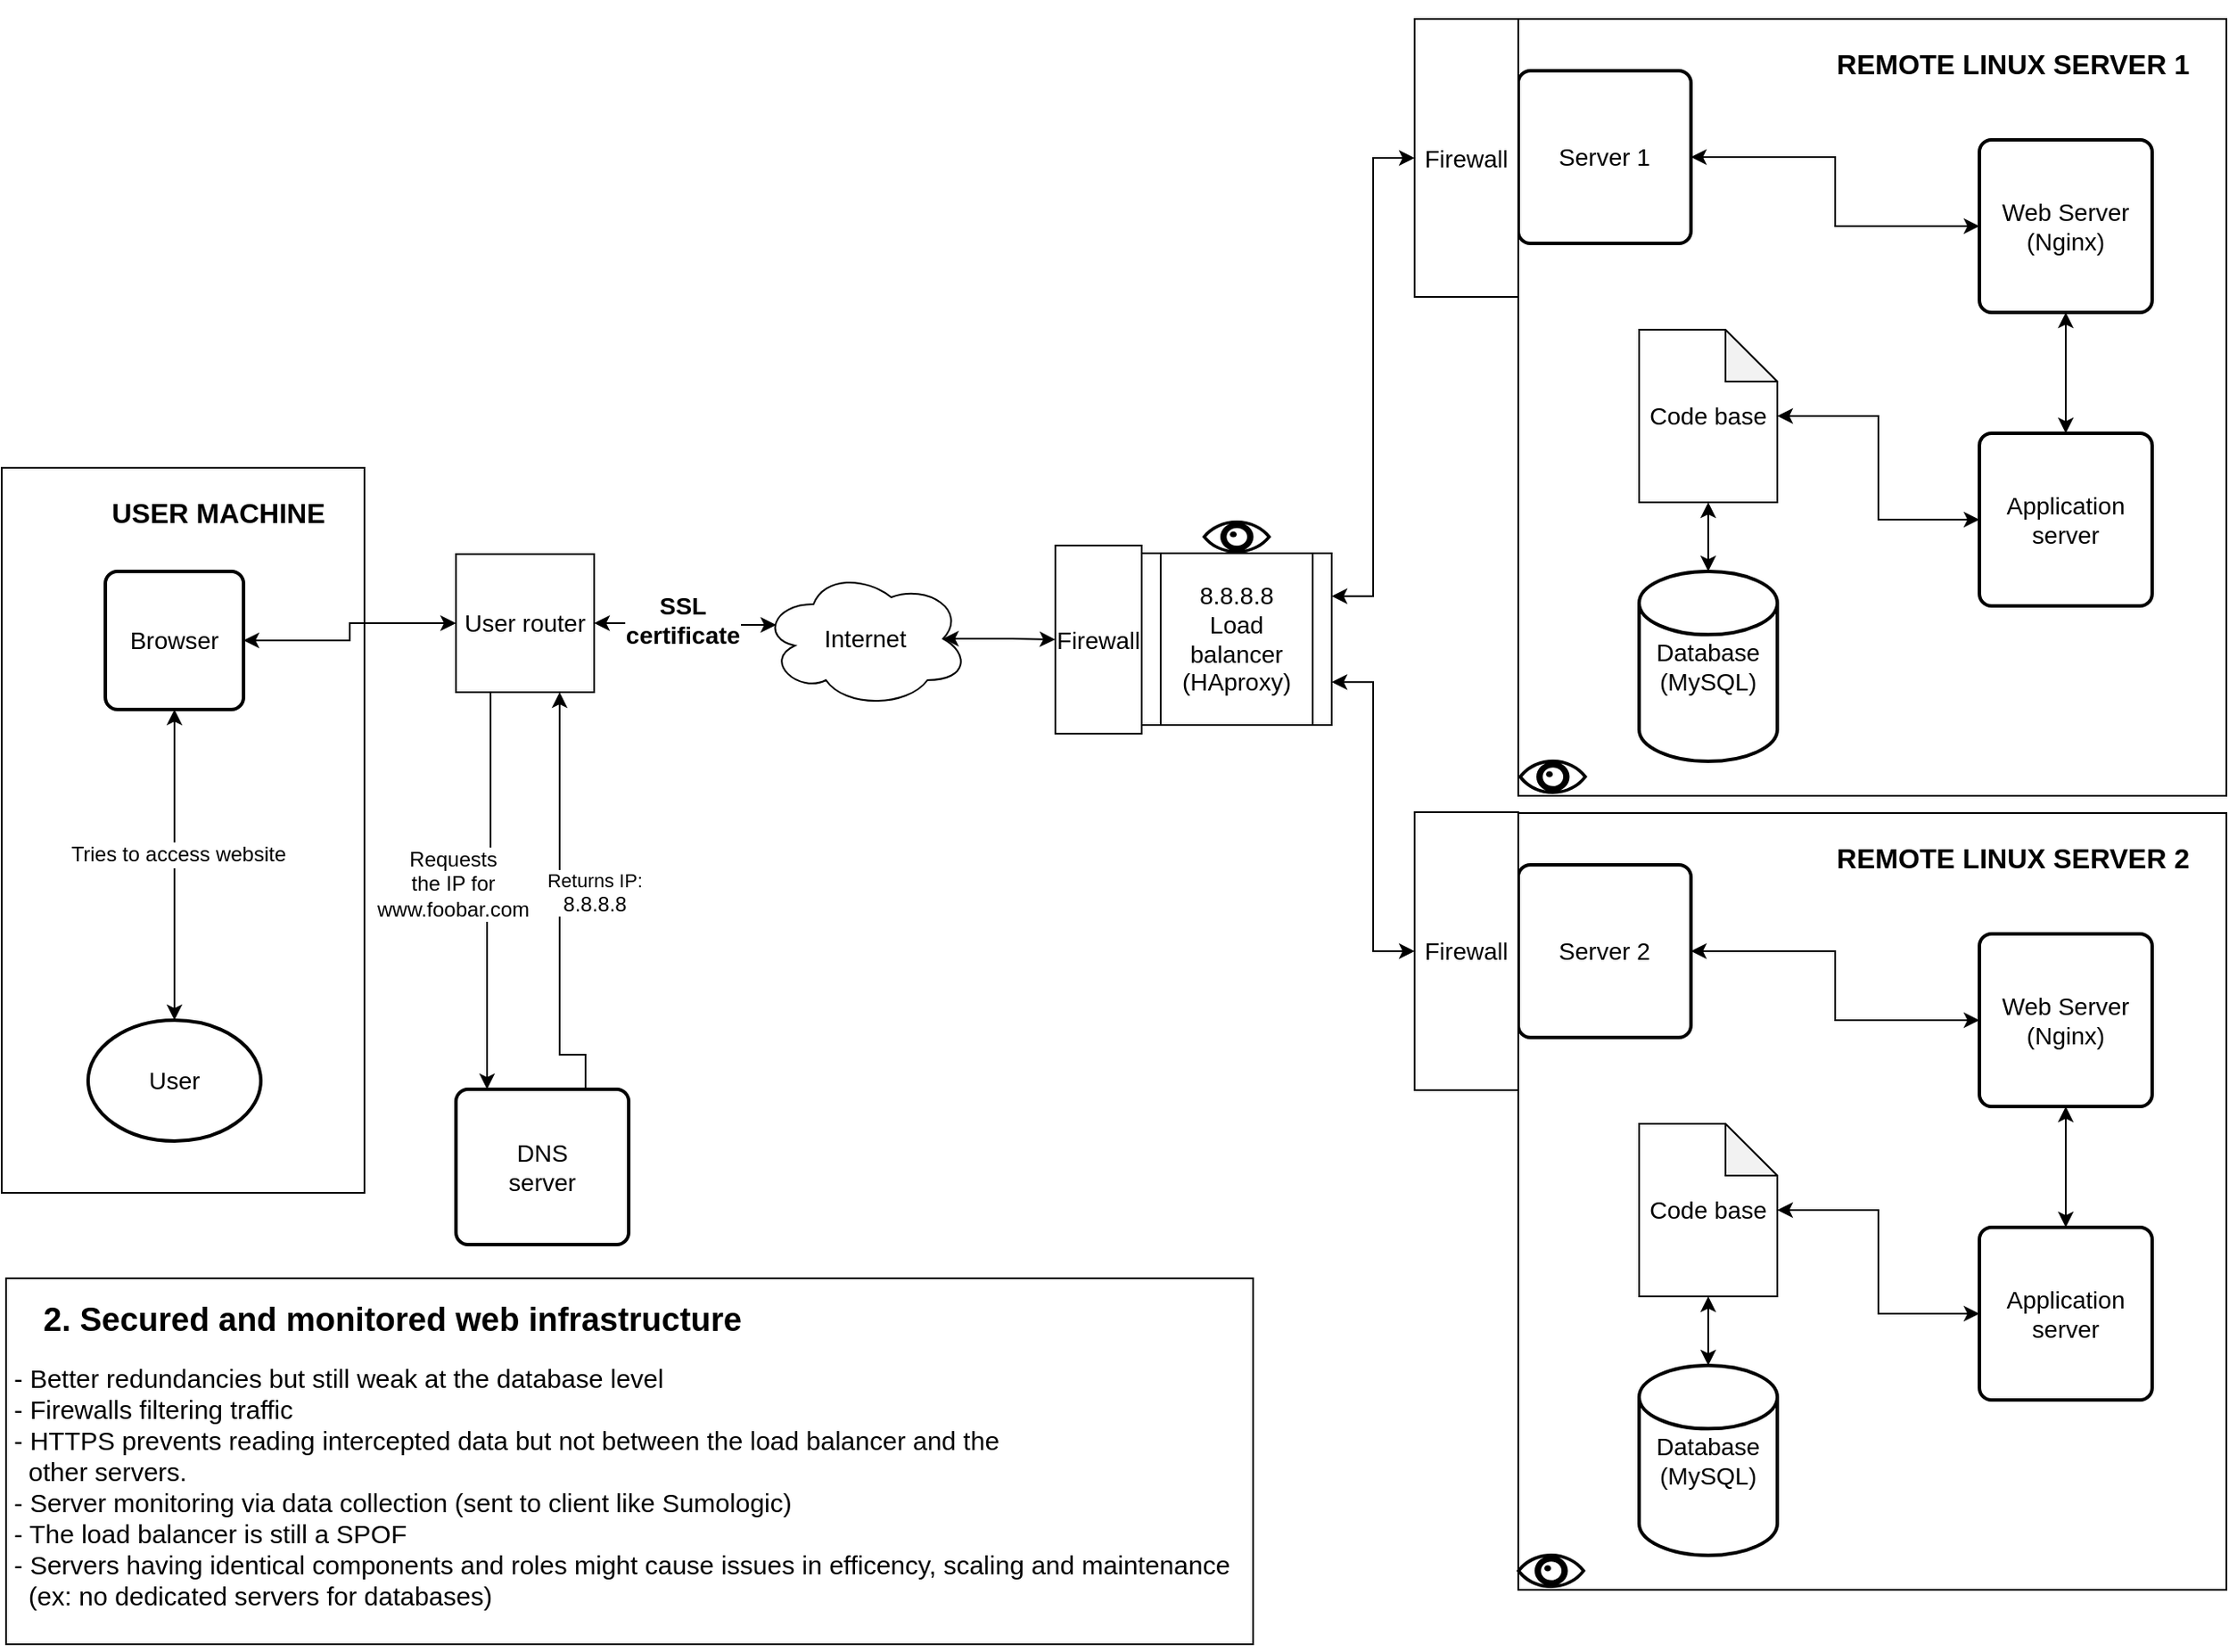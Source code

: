 <mxfile version="21.6.8" type="device">
  <diagram name="Page-1" id="u9EmTm14aIS3WBHgXmOk">
    <mxGraphModel dx="2739" dy="1043" grid="1" gridSize="10" guides="1" tooltips="1" connect="1" arrows="1" fold="1" page="1" pageScale="1" pageWidth="827" pageHeight="1169" math="0" shadow="0">
      <root>
        <mxCell id="0" />
        <mxCell id="1" parent="0" />
        <mxCell id="5rb6dhZWjBb2u9iBjQLc-51" value="" style="rounded=0;whiteSpace=wrap;html=1;fillColor=none;" parent="1" vertex="1">
          <mxGeometry x="-280" y="280" width="210" height="420" as="geometry" />
        </mxCell>
        <mxCell id="5rb6dhZWjBb2u9iBjQLc-49" value="" style="rounded=0;whiteSpace=wrap;html=1;fillColor=none;" parent="1" vertex="1">
          <mxGeometry x="598" y="20" width="410" height="450" as="geometry" />
        </mxCell>
        <mxCell id="5rb6dhZWjBb2u9iBjQLc-1" value="&lt;font style=&quot;font-size: 14px;&quot;&gt;Database&lt;br&gt;(MySQL)&lt;/font&gt;" style="strokeWidth=2;html=1;shape=mxgraph.flowchart.database;whiteSpace=wrap;" parent="1" vertex="1">
          <mxGeometry x="668" y="340" width="80" height="110" as="geometry" />
        </mxCell>
        <mxCell id="WCC0QbR53YFn9wZXsvke-26" style="edgeStyle=orthogonalEdgeStyle;rounded=0;orthogonalLoop=1;jettySize=auto;html=1;exitX=0.875;exitY=0.5;exitDx=0;exitDy=0;exitPerimeter=0;entryX=0.5;entryY=0;entryDx=0;entryDy=0;startArrow=classic;startFill=1;" edge="1" parent="1" source="5rb6dhZWjBb2u9iBjQLc-2" target="WCC0QbR53YFn9wZXsvke-24">
          <mxGeometry relative="1" as="geometry" />
        </mxCell>
        <mxCell id="5rb6dhZWjBb2u9iBjQLc-2" value="&lt;font style=&quot;font-size: 14px;&quot;&gt;Internet&lt;/font&gt;" style="ellipse;shape=cloud;whiteSpace=wrap;html=1;" parent="1" vertex="1">
          <mxGeometry x="160" y="339" width="120" height="80" as="geometry" />
        </mxCell>
        <mxCell id="Ie-OfRQaVs06B5CcUwJW-7" style="edgeStyle=orthogonalEdgeStyle;rounded=0;orthogonalLoop=1;jettySize=auto;html=1;exitX=0;exitY=0.5;exitDx=0;exitDy=0;startArrow=classic;startFill=1;" parent="1" source="5rb6dhZWjBb2u9iBjQLc-4" target="5rb6dhZWjBb2u9iBjQLc-31" edge="1">
          <mxGeometry relative="1" as="geometry" />
        </mxCell>
        <mxCell id="5rb6dhZWjBb2u9iBjQLc-4" value="&lt;font style=&quot;font-size: 14px;&quot;&gt;Application&lt;br&gt;server&lt;/font&gt;" style="rounded=1;whiteSpace=wrap;html=1;absoluteArcSize=1;arcSize=14;strokeWidth=2;" parent="1" vertex="1">
          <mxGeometry x="865" y="260" width="100" height="100" as="geometry" />
        </mxCell>
        <mxCell id="5rb6dhZWjBb2u9iBjQLc-27" style="edgeStyle=orthogonalEdgeStyle;rounded=0;orthogonalLoop=1;jettySize=auto;html=1;exitX=0.5;exitY=1;exitDx=0;exitDy=0;entryX=0.5;entryY=0;entryDx=0;entryDy=0;startArrow=classic;startFill=1;" parent="1" source="5rb6dhZWjBb2u9iBjQLc-6" target="5rb6dhZWjBb2u9iBjQLc-4" edge="1">
          <mxGeometry relative="1" as="geometry" />
        </mxCell>
        <mxCell id="5rb6dhZWjBb2u9iBjQLc-6" value="&lt;font style=&quot;font-size: 14px;&quot;&gt;Web&amp;nbsp;Server&lt;br&gt;(Nginx)&lt;/font&gt;" style="rounded=1;whiteSpace=wrap;html=1;absoluteArcSize=1;arcSize=14;strokeWidth=2;" parent="1" vertex="1">
          <mxGeometry x="865" y="90" width="100" height="100" as="geometry" />
        </mxCell>
        <mxCell id="5rb6dhZWjBb2u9iBjQLc-34" style="edgeStyle=orthogonalEdgeStyle;rounded=0;orthogonalLoop=1;jettySize=auto;html=1;exitX=1;exitY=0.5;exitDx=0;exitDy=0;entryX=0;entryY=0.5;entryDx=0;entryDy=0;startArrow=classic;startFill=1;" parent="1" source="5rb6dhZWjBb2u9iBjQLc-8" target="5rb6dhZWjBb2u9iBjQLc-17" edge="1">
          <mxGeometry relative="1" as="geometry" />
        </mxCell>
        <mxCell id="5rb6dhZWjBb2u9iBjQLc-8" value="&lt;font style=&quot;font-size: 14px;&quot;&gt;Browser&lt;/font&gt;" style="rounded=1;whiteSpace=wrap;html=1;absoluteArcSize=1;arcSize=14;strokeWidth=2;" parent="1" vertex="1">
          <mxGeometry x="-220" y="340" width="80" height="80" as="geometry" />
        </mxCell>
        <mxCell id="5rb6dhZWjBb2u9iBjQLc-43" style="edgeStyle=orthogonalEdgeStyle;rounded=0;orthogonalLoop=1;jettySize=auto;html=1;exitX=0.75;exitY=0;exitDx=0;exitDy=0;entryX=0.75;entryY=1;entryDx=0;entryDy=0;" parent="1" source="5rb6dhZWjBb2u9iBjQLc-13" target="5rb6dhZWjBb2u9iBjQLc-17" edge="1">
          <mxGeometry relative="1" as="geometry">
            <Array as="points">
              <mxPoint x="43" y="620" />
            </Array>
          </mxGeometry>
        </mxCell>
        <mxCell id="5rb6dhZWjBb2u9iBjQLc-44" value="Returns IP:&lt;br style=&quot;border-color: var(--border-color); font-size: 12px;&quot;&gt;&lt;span style=&quot;font-size: 12px;&quot;&gt;8.8.8.8&lt;/span&gt;" style="edgeLabel;html=1;align=center;verticalAlign=middle;resizable=0;points=[];" parent="5rb6dhZWjBb2u9iBjQLc-43" vertex="1" connectable="0">
          <mxGeometry x="-0.06" y="1" relative="1" as="geometry">
            <mxPoint x="21" y="-14" as="offset" />
          </mxGeometry>
        </mxCell>
        <mxCell id="5rb6dhZWjBb2u9iBjQLc-13" value="&lt;font style=&quot;font-size: 14px;&quot;&gt;DNS&lt;br&gt;server&lt;/font&gt;" style="rounded=1;whiteSpace=wrap;html=1;absoluteArcSize=1;arcSize=14;strokeWidth=2;" parent="1" vertex="1">
          <mxGeometry x="-17" y="640" width="100" height="90" as="geometry" />
        </mxCell>
        <mxCell id="5rb6dhZWjBb2u9iBjQLc-20" style="edgeStyle=orthogonalEdgeStyle;rounded=0;orthogonalLoop=1;jettySize=auto;html=1;exitX=0.25;exitY=1;exitDx=0;exitDy=0;entryX=0.18;entryY=0;entryDx=0;entryDy=0;entryPerimeter=0;" parent="1" source="5rb6dhZWjBb2u9iBjQLc-17" target="5rb6dhZWjBb2u9iBjQLc-13" edge="1">
          <mxGeometry relative="1" as="geometry">
            <mxPoint x="3" y="610" as="targetPoint" />
            <Array as="points">
              <mxPoint x="3" y="525" />
              <mxPoint x="1" y="525" />
            </Array>
          </mxGeometry>
        </mxCell>
        <mxCell id="5rb6dhZWjBb2u9iBjQLc-23" value="&lt;font style=&quot;font-size: 12px;&quot;&gt;Requests&lt;br&gt;the IP for&lt;br&gt;www.foobar.com&lt;/font&gt;" style="edgeLabel;html=1;align=center;verticalAlign=middle;resizable=0;points=[];" parent="5rb6dhZWjBb2u9iBjQLc-20" vertex="1" connectable="0">
          <mxGeometry x="0.022" y="-2" relative="1" as="geometry">
            <mxPoint x="-18" y="-6" as="offset" />
          </mxGeometry>
        </mxCell>
        <mxCell id="WCC0QbR53YFn9wZXsvke-2" style="edgeStyle=orthogonalEdgeStyle;rounded=0;orthogonalLoop=1;jettySize=auto;html=1;exitX=1;exitY=0.5;exitDx=0;exitDy=0;entryX=0.07;entryY=0.4;entryDx=0;entryDy=0;entryPerimeter=0;startArrow=classic;startFill=1;" edge="1" parent="1" source="5rb6dhZWjBb2u9iBjQLc-17" target="5rb6dhZWjBb2u9iBjQLc-2">
          <mxGeometry relative="1" as="geometry">
            <Array as="points">
              <mxPoint x="100" y="371" />
            </Array>
          </mxGeometry>
        </mxCell>
        <mxCell id="WCC0QbR53YFn9wZXsvke-3" value="&lt;div&gt;&lt;font style=&quot;font-size: 14px;&quot;&gt;&lt;b&gt;SSL&lt;/b&gt;&lt;/font&gt;&lt;/div&gt;&lt;div&gt;&lt;font style=&quot;font-size: 14px;&quot;&gt;&lt;b&gt;certificate&lt;/b&gt;&lt;/font&gt;&lt;/div&gt;" style="edgeLabel;html=1;align=center;verticalAlign=middle;resizable=0;points=[];" vertex="1" connectable="0" parent="WCC0QbR53YFn9wZXsvke-2">
          <mxGeometry x="-0.024" y="3" relative="1" as="geometry">
            <mxPoint as="offset" />
          </mxGeometry>
        </mxCell>
        <mxCell id="5rb6dhZWjBb2u9iBjQLc-17" value="&lt;font style=&quot;font-size: 14px;&quot;&gt;User router&lt;/font&gt;" style="whiteSpace=wrap;html=1;aspect=fixed;" parent="1" vertex="1">
          <mxGeometry x="-17" y="330" width="80" height="80" as="geometry" />
        </mxCell>
        <mxCell id="5rb6dhZWjBb2u9iBjQLc-33" style="edgeStyle=orthogonalEdgeStyle;rounded=0;orthogonalLoop=1;jettySize=auto;html=1;exitX=0.5;exitY=1;exitDx=0;exitDy=0;exitPerimeter=0;entryX=0.5;entryY=0;entryDx=0;entryDy=0;entryPerimeter=0;startArrow=classic;startFill=1;" parent="1" source="5rb6dhZWjBb2u9iBjQLc-31" target="5rb6dhZWjBb2u9iBjQLc-1" edge="1">
          <mxGeometry relative="1" as="geometry" />
        </mxCell>
        <mxCell id="5rb6dhZWjBb2u9iBjQLc-31" value="&lt;font style=&quot;font-size: 14px;&quot;&gt;Code base&lt;/font&gt;" style="shape=note;whiteSpace=wrap;html=1;backgroundOutline=1;darkOpacity=0.05;" parent="1" vertex="1">
          <mxGeometry x="668" y="200" width="80" height="100" as="geometry" />
        </mxCell>
        <mxCell id="Ie-OfRQaVs06B5CcUwJW-16" style="edgeStyle=orthogonalEdgeStyle;rounded=0;orthogonalLoop=1;jettySize=auto;html=1;exitX=1;exitY=0.5;exitDx=0;exitDy=0;startArrow=classic;startFill=1;" parent="1" source="5rb6dhZWjBb2u9iBjQLc-35" target="5rb6dhZWjBb2u9iBjQLc-6" edge="1">
          <mxGeometry relative="1" as="geometry" />
        </mxCell>
        <mxCell id="5rb6dhZWjBb2u9iBjQLc-35" value="&lt;font style=&quot;font-size: 14px;&quot;&gt;Server 1&lt;/font&gt;" style="rounded=1;whiteSpace=wrap;html=1;absoluteArcSize=1;arcSize=14;strokeWidth=2;" parent="1" vertex="1">
          <mxGeometry x="598" y="50" width="100" height="100" as="geometry" />
        </mxCell>
        <mxCell id="5rb6dhZWjBb2u9iBjQLc-41" style="edgeStyle=orthogonalEdgeStyle;rounded=0;orthogonalLoop=1;jettySize=auto;html=1;exitX=0.5;exitY=0;exitDx=0;exitDy=0;exitPerimeter=0;entryX=0.5;entryY=1;entryDx=0;entryDy=0;startArrow=classic;startFill=1;" parent="1" source="5rb6dhZWjBb2u9iBjQLc-40" target="5rb6dhZWjBb2u9iBjQLc-8" edge="1">
          <mxGeometry relative="1" as="geometry" />
        </mxCell>
        <mxCell id="5rb6dhZWjBb2u9iBjQLc-42" value="&lt;font style=&quot;font-size: 12px;&quot;&gt;Tries to access website&lt;/font&gt;" style="edgeLabel;html=1;align=center;verticalAlign=middle;resizable=0;points=[];" parent="5rb6dhZWjBb2u9iBjQLc-41" vertex="1" connectable="0">
          <mxGeometry x="0.071" y="-2" relative="1" as="geometry">
            <mxPoint as="offset" />
          </mxGeometry>
        </mxCell>
        <mxCell id="5rb6dhZWjBb2u9iBjQLc-40" value="&lt;font style=&quot;font-size: 14px;&quot;&gt;User&lt;/font&gt;" style="strokeWidth=2;html=1;shape=mxgraph.flowchart.start_1;whiteSpace=wrap;" parent="1" vertex="1">
          <mxGeometry x="-230" y="600" width="100" height="70" as="geometry" />
        </mxCell>
        <mxCell id="5rb6dhZWjBb2u9iBjQLc-47" value="&lt;h1 style=&quot;font-size: 19px;&quot;&gt;&lt;span style=&quot;&quot;&gt;&lt;span style=&quot;&quot;&gt;&lt;span style=&quot;&quot;&gt;&amp;nbsp;&amp;nbsp;&amp;nbsp;&amp;nbsp;&lt;/span&gt;&lt;/span&gt;&lt;/span&gt;2. Secured and monitored web infrastructure&lt;br&gt;    &lt;/h1&gt;&lt;div style=&quot;&quot;&gt;&lt;span style=&quot;font-size: 15px;&quot;&gt;&amp;nbsp;- Better redundancies but still weak at the database level&lt;br&gt;&lt;/span&gt;&lt;/div&gt;&lt;div style=&quot;&quot;&gt;&lt;span style=&quot;font-size: 15px;&quot;&gt;&amp;nbsp;- Firewalls filtering traffic&lt;/span&gt;&lt;/div&gt;&lt;div style=&quot;&quot;&gt;&lt;span style=&quot;font-size: 15px;&quot;&gt;&amp;nbsp;- HTTPS prevents reading intercepted data but not between the load balancer and the &lt;br&gt;&lt;/span&gt;&lt;/div&gt;&lt;div style=&quot;&quot;&gt;&lt;span style=&quot;font-size: 15px;&quot;&gt;&amp;nbsp;&amp;nbsp; other servers.&lt;br&gt;&lt;/span&gt;&lt;/div&gt;&lt;div style=&quot;&quot;&gt;&lt;span style=&quot;font-size: 15px;&quot;&gt;&amp;nbsp;- Server monitoring via data collection (sent to client like Sumologic)&lt;br&gt;&lt;/span&gt;&lt;/div&gt;&lt;div style=&quot;&quot;&gt;&lt;span style=&quot;font-size: 15px;&quot;&gt;&amp;nbsp;- The load balancer is still a SPOF&lt;/span&gt;&lt;/div&gt;&lt;div style=&quot;&quot;&gt;&lt;span style=&quot;font-size: 15px;&quot;&gt;&amp;nbsp;- Servers having identical components and roles might cause issues in efficency, scaling and maintenance &amp;nbsp;&amp;nbsp; &lt;br&gt;&lt;/span&gt;&lt;/div&gt;&lt;div style=&quot;&quot;&gt;&lt;span style=&quot;font-size: 15px;&quot;&gt;&amp;nbsp;&amp;nbsp; (ex: no dedicated servers for databases)&lt;br&gt;&lt;/span&gt;&lt;/div&gt;&lt;div style=&quot;&quot;&gt;&lt;span style=&quot;font-size: 15px;&quot;&gt;&lt;br&gt;&lt;/span&gt;&lt;/div&gt;" style="text;html=1;align=left;verticalAlign=middle;resizable=0;points=[];autosize=1;labelBackgroundColor=default;labelBorderColor=default;strokeWidth=1;rounded=0;spacing=2;" parent="1" vertex="1">
          <mxGeometry x="-280" y="745" width="730" height="220" as="geometry" />
        </mxCell>
        <mxCell id="5rb6dhZWjBb2u9iBjQLc-50" value="&lt;h1&gt;&lt;font style=&quot;font-size: 16px;&quot;&gt;&lt;b&gt;REMOTE LINUX SERVER 1&lt;/b&gt;&lt;/font&gt;&lt;/h1&gt;" style="text;html=1;align=center;verticalAlign=middle;resizable=0;points=[];autosize=1;strokeColor=none;fillColor=none;" parent="1" vertex="1">
          <mxGeometry x="769" y="9" width="230" height="70" as="geometry" />
        </mxCell>
        <mxCell id="5rb6dhZWjBb2u9iBjQLc-52" value="&lt;h1&gt;&lt;font style=&quot;font-size: 16px;&quot;&gt;&lt;b&gt;USER MACHINE&lt;/b&gt;&lt;/font&gt;&lt;/h1&gt;" style="text;html=1;align=center;verticalAlign=middle;resizable=0;points=[];autosize=1;strokeColor=none;fillColor=none;" parent="1" vertex="1">
          <mxGeometry x="-230" y="269" width="150" height="70" as="geometry" />
        </mxCell>
        <mxCell id="WCC0QbR53YFn9wZXsvke-9" style="edgeStyle=orthogonalEdgeStyle;rounded=0;orthogonalLoop=1;jettySize=auto;html=1;exitX=1;exitY=0.75;exitDx=0;exitDy=0;entryX=0.5;entryY=0;entryDx=0;entryDy=0;startArrow=classic;startFill=1;" edge="1" parent="1" source="5rb6dhZWjBb2u9iBjQLc-60" target="WCC0QbR53YFn9wZXsvke-8">
          <mxGeometry relative="1" as="geometry" />
        </mxCell>
        <mxCell id="WCC0QbR53YFn9wZXsvke-10" style="edgeStyle=orthogonalEdgeStyle;rounded=0;orthogonalLoop=1;jettySize=auto;html=1;exitX=1;exitY=0.25;exitDx=0;exitDy=0;entryX=0.5;entryY=0;entryDx=0;entryDy=0;startArrow=classic;startFill=1;" edge="1" parent="1" source="5rb6dhZWjBb2u9iBjQLc-60" target="WCC0QbR53YFn9wZXsvke-7">
          <mxGeometry relative="1" as="geometry" />
        </mxCell>
        <mxCell id="5rb6dhZWjBb2u9iBjQLc-60" value="&lt;div style=&quot;font-size: 14px;&quot;&gt;&lt;font style=&quot;font-size: 14px;&quot;&gt;8.8.8.8&lt;br&gt;&lt;/font&gt;&lt;/div&gt;&lt;div style=&quot;font-size: 14px;&quot;&gt;&lt;font style=&quot;font-size: 14px;&quot;&gt;Load balancer&lt;/font&gt;&lt;/div&gt;&lt;font style=&quot;font-size: 14px;&quot;&gt;(HAproxy)&lt;/font&gt;" style="shape=process;whiteSpace=wrap;html=1;backgroundOutline=1;" parent="1" vertex="1">
          <mxGeometry x="380" y="329.5" width="110" height="99.5" as="geometry" />
        </mxCell>
        <mxCell id="Ie-OfRQaVs06B5CcUwJW-6" style="edgeStyle=orthogonalEdgeStyle;rounded=0;orthogonalLoop=1;jettySize=auto;html=1;exitX=0.5;exitY=1;exitDx=0;exitDy=0;" parent="1" source="5rb6dhZWjBb2u9iBjQLc-49" target="5rb6dhZWjBb2u9iBjQLc-49" edge="1">
          <mxGeometry relative="1" as="geometry" />
        </mxCell>
        <mxCell id="Ie-OfRQaVs06B5CcUwJW-17" value="" style="rounded=0;whiteSpace=wrap;html=1;fillColor=none;" parent="1" vertex="1">
          <mxGeometry x="598" y="480" width="410" height="450" as="geometry" />
        </mxCell>
        <mxCell id="Ie-OfRQaVs06B5CcUwJW-18" value="&lt;font style=&quot;font-size: 14px;&quot;&gt;Database&lt;br&gt;(MySQL)&lt;/font&gt;" style="strokeWidth=2;html=1;shape=mxgraph.flowchart.database;whiteSpace=wrap;" parent="1" vertex="1">
          <mxGeometry x="668" y="800" width="80" height="110" as="geometry" />
        </mxCell>
        <mxCell id="Ie-OfRQaVs06B5CcUwJW-19" style="edgeStyle=orthogonalEdgeStyle;rounded=0;orthogonalLoop=1;jettySize=auto;html=1;exitX=0;exitY=0.5;exitDx=0;exitDy=0;startArrow=classic;startFill=1;" parent="1" source="Ie-OfRQaVs06B5CcUwJW-20" target="Ie-OfRQaVs06B5CcUwJW-24" edge="1">
          <mxGeometry relative="1" as="geometry" />
        </mxCell>
        <mxCell id="Ie-OfRQaVs06B5CcUwJW-20" value="&lt;font style=&quot;font-size: 14px;&quot;&gt;Application&lt;br&gt;server&lt;/font&gt;" style="rounded=1;whiteSpace=wrap;html=1;absoluteArcSize=1;arcSize=14;strokeWidth=2;" parent="1" vertex="1">
          <mxGeometry x="865" y="720" width="100" height="100" as="geometry" />
        </mxCell>
        <mxCell id="Ie-OfRQaVs06B5CcUwJW-21" style="edgeStyle=orthogonalEdgeStyle;rounded=0;orthogonalLoop=1;jettySize=auto;html=1;exitX=0.5;exitY=1;exitDx=0;exitDy=0;entryX=0.5;entryY=0;entryDx=0;entryDy=0;startArrow=classic;startFill=1;" parent="1" source="Ie-OfRQaVs06B5CcUwJW-22" target="Ie-OfRQaVs06B5CcUwJW-20" edge="1">
          <mxGeometry relative="1" as="geometry" />
        </mxCell>
        <mxCell id="Ie-OfRQaVs06B5CcUwJW-22" value="&lt;font style=&quot;font-size: 14px;&quot;&gt;Web&amp;nbsp;Server&lt;br&gt;(Nginx)&lt;/font&gt;" style="rounded=1;whiteSpace=wrap;html=1;absoluteArcSize=1;arcSize=14;strokeWidth=2;" parent="1" vertex="1">
          <mxGeometry x="865" y="550" width="100" height="100" as="geometry" />
        </mxCell>
        <mxCell id="Ie-OfRQaVs06B5CcUwJW-23" style="edgeStyle=orthogonalEdgeStyle;rounded=0;orthogonalLoop=1;jettySize=auto;html=1;exitX=0.5;exitY=1;exitDx=0;exitDy=0;exitPerimeter=0;entryX=0.5;entryY=0;entryDx=0;entryDy=0;entryPerimeter=0;startArrow=classic;startFill=1;" parent="1" source="Ie-OfRQaVs06B5CcUwJW-24" target="Ie-OfRQaVs06B5CcUwJW-18" edge="1">
          <mxGeometry relative="1" as="geometry" />
        </mxCell>
        <mxCell id="Ie-OfRQaVs06B5CcUwJW-24" value="&lt;font style=&quot;font-size: 14px;&quot;&gt;Code base&lt;/font&gt;" style="shape=note;whiteSpace=wrap;html=1;backgroundOutline=1;darkOpacity=0.05;" parent="1" vertex="1">
          <mxGeometry x="668" y="660" width="80" height="100" as="geometry" />
        </mxCell>
        <mxCell id="Ie-OfRQaVs06B5CcUwJW-25" style="edgeStyle=orthogonalEdgeStyle;rounded=0;orthogonalLoop=1;jettySize=auto;html=1;exitX=1;exitY=0.5;exitDx=0;exitDy=0;startArrow=classic;startFill=1;" parent="1" source="Ie-OfRQaVs06B5CcUwJW-26" target="Ie-OfRQaVs06B5CcUwJW-22" edge="1">
          <mxGeometry relative="1" as="geometry" />
        </mxCell>
        <mxCell id="Ie-OfRQaVs06B5CcUwJW-26" value="&lt;font style=&quot;font-size: 14px;&quot;&gt;Server 2&lt;/font&gt;" style="rounded=1;whiteSpace=wrap;html=1;absoluteArcSize=1;arcSize=14;strokeWidth=2;" parent="1" vertex="1">
          <mxGeometry x="598" y="510" width="100" height="100" as="geometry" />
        </mxCell>
        <mxCell id="Ie-OfRQaVs06B5CcUwJW-27" value="&lt;h1&gt;&lt;font style=&quot;font-size: 16px;&quot;&gt;&lt;b&gt;REMOTE LINUX SERVER 2&lt;/b&gt;&lt;/font&gt;&lt;/h1&gt;" style="text;html=1;align=center;verticalAlign=middle;resizable=0;points=[];autosize=1;strokeColor=none;fillColor=none;" parent="1" vertex="1">
          <mxGeometry x="769" y="469" width="230" height="70" as="geometry" />
        </mxCell>
        <mxCell id="Ie-OfRQaVs06B5CcUwJW-28" style="edgeStyle=orthogonalEdgeStyle;rounded=0;orthogonalLoop=1;jettySize=auto;html=1;exitX=0.5;exitY=1;exitDx=0;exitDy=0;" parent="1" source="Ie-OfRQaVs06B5CcUwJW-17" target="Ie-OfRQaVs06B5CcUwJW-17" edge="1">
          <mxGeometry relative="1" as="geometry" />
        </mxCell>
        <mxCell id="WCC0QbR53YFn9wZXsvke-7" value="&lt;font style=&quot;font-size: 14px;&quot;&gt;Firewall&lt;/font&gt;" style="rounded=0;whiteSpace=wrap;html=1;direction=north;" vertex="1" parent="1">
          <mxGeometry x="538" y="20" width="60" height="161" as="geometry" />
        </mxCell>
        <mxCell id="WCC0QbR53YFn9wZXsvke-8" value="&lt;font style=&quot;font-size: 14px;&quot;&gt;Firewall&lt;/font&gt;" style="rounded=0;whiteSpace=wrap;html=1;direction=north;" vertex="1" parent="1">
          <mxGeometry x="538" y="479.5" width="60" height="161" as="geometry" />
        </mxCell>
        <mxCell id="WCC0QbR53YFn9wZXsvke-14" value="" style="shape=mxgraph.signs.healthcare.eye;html=1;pointerEvents=1;fillColor=#000000;strokeColor=none;verticalLabelPosition=bottom;verticalAlign=top;align=center;gradientColor=none;container=0;" vertex="1" parent="1">
          <mxGeometry x="598" y="449" width="40" height="20" as="geometry" />
        </mxCell>
        <mxCell id="WCC0QbR53YFn9wZXsvke-20" value="" style="shape=mxgraph.signs.healthcare.eye;html=1;pointerEvents=1;fillColor=#000000;strokeColor=none;verticalLabelPosition=bottom;verticalAlign=top;align=center;gradientColor=none;container=0;" vertex="1" parent="1">
          <mxGeometry x="415" y="310.5" width="40" height="19" as="geometry" />
        </mxCell>
        <mxCell id="WCC0QbR53YFn9wZXsvke-22" value="" style="shape=mxgraph.signs.healthcare.eye;html=1;pointerEvents=1;fillColor=#000000;strokeColor=none;verticalLabelPosition=bottom;verticalAlign=top;align=center;gradientColor=none;container=0;" vertex="1" parent="1">
          <mxGeometry x="597" y="909" width="40" height="20" as="geometry" />
        </mxCell>
        <mxCell id="WCC0QbR53YFn9wZXsvke-24" value="&lt;font style=&quot;font-size: 14px;&quot;&gt;Firewall&lt;/font&gt;" style="rounded=0;whiteSpace=wrap;html=1;direction=north;" vertex="1" parent="1">
          <mxGeometry x="330" y="325" width="50" height="109" as="geometry" />
        </mxCell>
      </root>
    </mxGraphModel>
  </diagram>
</mxfile>
